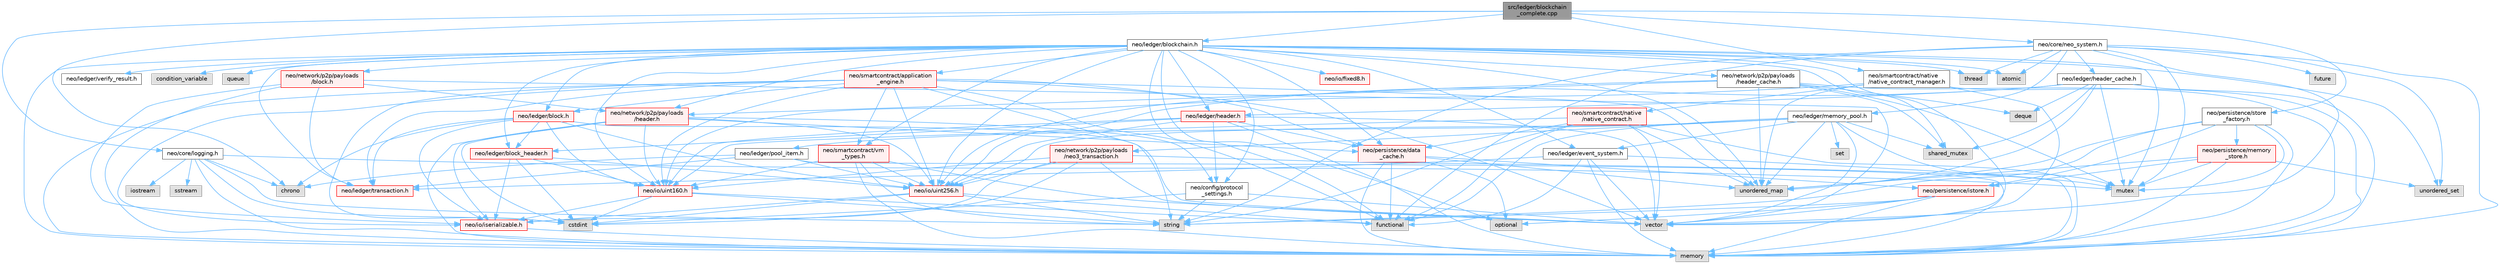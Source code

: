 digraph "src/ledger/blockchain_complete.cpp"
{
 // LATEX_PDF_SIZE
  bgcolor="transparent";
  edge [fontname=Helvetica,fontsize=10,labelfontname=Helvetica,labelfontsize=10];
  node [fontname=Helvetica,fontsize=10,shape=box,height=0.2,width=0.4];
  Node1 [id="Node000001",label="src/ledger/blockchain\l_complete.cpp",height=0.2,width=0.4,color="gray40", fillcolor="grey60", style="filled", fontcolor="black",tooltip=" "];
  Node1 -> Node2 [id="edge1_Node000001_Node000002",color="steelblue1",style="solid",tooltip=" "];
  Node2 [id="Node000002",label="neo/core/logging.h",height=0.2,width=0.4,color="grey40", fillcolor="white", style="filled",URL="$core_2logging_8h.html",tooltip=" "];
  Node2 -> Node3 [id="edge2_Node000002_Node000003",color="steelblue1",style="solid",tooltip=" "];
  Node3 [id="Node000003",label="chrono",height=0.2,width=0.4,color="grey60", fillcolor="#E0E0E0", style="filled",tooltip=" "];
  Node2 -> Node4 [id="edge3_Node000002_Node000004",color="steelblue1",style="solid",tooltip=" "];
  Node4 [id="Node000004",label="cstdint",height=0.2,width=0.4,color="grey60", fillcolor="#E0E0E0", style="filled",tooltip=" "];
  Node2 -> Node5 [id="edge4_Node000002_Node000005",color="steelblue1",style="solid",tooltip=" "];
  Node5 [id="Node000005",label="memory",height=0.2,width=0.4,color="grey60", fillcolor="#E0E0E0", style="filled",tooltip=" "];
  Node2 -> Node6 [id="edge5_Node000002_Node000006",color="steelblue1",style="solid",tooltip=" "];
  Node6 [id="Node000006",label="sstream",height=0.2,width=0.4,color="grey60", fillcolor="#E0E0E0", style="filled",tooltip=" "];
  Node2 -> Node7 [id="edge6_Node000002_Node000007",color="steelblue1",style="solid",tooltip=" "];
  Node7 [id="Node000007",label="string",height=0.2,width=0.4,color="grey60", fillcolor="#E0E0E0", style="filled",tooltip=" "];
  Node2 -> Node8 [id="edge7_Node000002_Node000008",color="steelblue1",style="solid",tooltip=" "];
  Node8 [id="Node000008",label="iostream",height=0.2,width=0.4,color="grey60", fillcolor="#E0E0E0", style="filled",tooltip=" "];
  Node2 -> Node9 [id="edge8_Node000002_Node000009",color="steelblue1",style="solid",tooltip=" "];
  Node9 [id="Node000009",label="mutex",height=0.2,width=0.4,color="grey60", fillcolor="#E0E0E0", style="filled",tooltip=" "];
  Node1 -> Node10 [id="edge9_Node000001_Node000010",color="steelblue1",style="solid",tooltip=" "];
  Node10 [id="Node000010",label="neo/core/neo_system.h",height=0.2,width=0.4,color="grey40", fillcolor="white", style="filled",URL="$core_2neo__system_8h.html",tooltip=" "];
  Node10 -> Node11 [id="edge10_Node000010_Node000011",color="steelblue1",style="solid",tooltip=" "];
  Node11 [id="Node000011",label="atomic",height=0.2,width=0.4,color="grey60", fillcolor="#E0E0E0", style="filled",tooltip=" "];
  Node10 -> Node12 [id="edge11_Node000010_Node000012",color="steelblue1",style="solid",tooltip=" "];
  Node12 [id="Node000012",label="functional",height=0.2,width=0.4,color="grey60", fillcolor="#E0E0E0", style="filled",tooltip=" "];
  Node10 -> Node13 [id="edge12_Node000010_Node000013",color="steelblue1",style="solid",tooltip=" "];
  Node13 [id="Node000013",label="future",height=0.2,width=0.4,color="grey60", fillcolor="#E0E0E0", style="filled",tooltip=" "];
  Node10 -> Node5 [id="edge13_Node000010_Node000005",color="steelblue1",style="solid",tooltip=" "];
  Node10 -> Node9 [id="edge14_Node000010_Node000009",color="steelblue1",style="solid",tooltip=" "];
  Node10 -> Node7 [id="edge15_Node000010_Node000007",color="steelblue1",style="solid",tooltip=" "];
  Node10 -> Node14 [id="edge16_Node000010_Node000014",color="steelblue1",style="solid",tooltip=" "];
  Node14 [id="Node000014",label="thread",height=0.2,width=0.4,color="grey60", fillcolor="#E0E0E0", style="filled",tooltip=" "];
  Node10 -> Node15 [id="edge17_Node000010_Node000015",color="steelblue1",style="solid",tooltip=" "];
  Node15 [id="Node000015",label="unordered_set",height=0.2,width=0.4,color="grey60", fillcolor="#E0E0E0", style="filled",tooltip=" "];
  Node10 -> Node16 [id="edge18_Node000010_Node000016",color="steelblue1",style="solid",tooltip=" "];
  Node16 [id="Node000016",label="vector",height=0.2,width=0.4,color="grey60", fillcolor="#E0E0E0", style="filled",tooltip=" "];
  Node10 -> Node17 [id="edge19_Node000010_Node000017",color="steelblue1",style="solid",tooltip=" "];
  Node17 [id="Node000017",label="neo/ledger/header_cache.h",height=0.2,width=0.4,color="grey40", fillcolor="white", style="filled",URL="$ledger_2header__cache_8h.html",tooltip=" "];
  Node17 -> Node18 [id="edge20_Node000017_Node000018",color="steelblue1",style="solid",tooltip=" "];
  Node18 [id="Node000018",label="neo/io/uint256.h",height=0.2,width=0.4,color="red", fillcolor="#FFF0F0", style="filled",URL="$uint256_8h.html",tooltip=" "];
  Node18 -> Node23 [id="edge21_Node000018_Node000023",color="steelblue1",style="solid",tooltip=" "];
  Node23 [id="Node000023",label="neo/io/iserializable.h",height=0.2,width=0.4,color="red", fillcolor="#FFF0F0", style="filled",URL="$iserializable_8h.html",tooltip=" "];
  Node23 -> Node5 [id="edge22_Node000023_Node000005",color="steelblue1",style="solid",tooltip=" "];
  Node18 -> Node4 [id="edge23_Node000018_Node000004",color="steelblue1",style="solid",tooltip=" "];
  Node18 -> Node12 [id="edge24_Node000018_Node000012",color="steelblue1",style="solid",tooltip=" "];
  Node18 -> Node7 [id="edge25_Node000018_Node000007",color="steelblue1",style="solid",tooltip=" "];
  Node17 -> Node26 [id="edge26_Node000017_Node000026",color="steelblue1",style="solid",tooltip=" "];
  Node26 [id="Node000026",label="neo/ledger/header.h",height=0.2,width=0.4,color="red", fillcolor="#FFF0F0", style="filled",URL="$ledger_2header_8h.html",tooltip=" "];
  Node26 -> Node27 [id="edge27_Node000026_Node000027",color="steelblue1",style="solid",tooltip=" "];
  Node27 [id="Node000027",label="neo/config/protocol\l_settings.h",height=0.2,width=0.4,color="grey40", fillcolor="white", style="filled",URL="$config_2protocol__settings_8h.html",tooltip=" "];
  Node27 -> Node4 [id="edge28_Node000027_Node000004",color="steelblue1",style="solid",tooltip=" "];
  Node27 -> Node7 [id="edge29_Node000027_Node000007",color="steelblue1",style="solid",tooltip=" "];
  Node27 -> Node16 [id="edge30_Node000027_Node000016",color="steelblue1",style="solid",tooltip=" "];
  Node26 -> Node28 [id="edge31_Node000026_Node000028",color="steelblue1",style="solid",tooltip=" "];
  Node28 [id="Node000028",label="neo/io/uint160.h",height=0.2,width=0.4,color="red", fillcolor="#FFF0F0", style="filled",URL="$uint160_8h.html",tooltip=" "];
  Node28 -> Node23 [id="edge32_Node000028_Node000023",color="steelblue1",style="solid",tooltip=" "];
  Node28 -> Node4 [id="edge33_Node000028_Node000004",color="steelblue1",style="solid",tooltip=" "];
  Node28 -> Node12 [id="edge34_Node000028_Node000012",color="steelblue1",style="solid",tooltip=" "];
  Node28 -> Node7 [id="edge35_Node000028_Node000007",color="steelblue1",style="solid",tooltip=" "];
  Node26 -> Node18 [id="edge36_Node000026_Node000018",color="steelblue1",style="solid",tooltip=" "];
  Node26 -> Node29 [id="edge37_Node000026_Node000029",color="steelblue1",style="solid",tooltip=" "];
  Node29 [id="Node000029",label="neo/ledger/block_header.h",height=0.2,width=0.4,color="red", fillcolor="#FFF0F0", style="filled",URL="$block__header_8h.html",tooltip=" "];
  Node29 -> Node23 [id="edge38_Node000029_Node000023",color="steelblue1",style="solid",tooltip=" "];
  Node29 -> Node28 [id="edge39_Node000029_Node000028",color="steelblue1",style="solid",tooltip=" "];
  Node29 -> Node18 [id="edge40_Node000029_Node000018",color="steelblue1",style="solid",tooltip=" "];
  Node29 -> Node4 [id="edge41_Node000029_Node000004",color="steelblue1",style="solid",tooltip=" "];
  Node26 -> Node62 [id="edge42_Node000026_Node000062",color="steelblue1",style="solid",tooltip=" "];
  Node62 [id="Node000062",label="neo/persistence/data\l_cache.h",height=0.2,width=0.4,color="red", fillcolor="#FFF0F0", style="filled",URL="$data__cache_8h.html",tooltip=" "];
  Node62 -> Node63 [id="edge43_Node000062_Node000063",color="steelblue1",style="solid",tooltip=" "];
  Node63 [id="Node000063",label="neo/persistence/istore.h",height=0.2,width=0.4,color="red", fillcolor="#FFF0F0", style="filled",URL="$istore_8h.html",tooltip=" "];
  Node63 -> Node5 [id="edge44_Node000063_Node000005",color="steelblue1",style="solid",tooltip=" "];
  Node63 -> Node64 [id="edge45_Node000063_Node000064",color="steelblue1",style="solid",tooltip=" "];
  Node64 [id="Node000064",label="optional",height=0.2,width=0.4,color="grey60", fillcolor="#E0E0E0", style="filled",tooltip=" "];
  Node63 -> Node7 [id="edge46_Node000063_Node000007",color="steelblue1",style="solid",tooltip=" "];
  Node63 -> Node16 [id="edge47_Node000063_Node000016",color="steelblue1",style="solid",tooltip=" "];
  Node62 -> Node12 [id="edge48_Node000062_Node000012",color="steelblue1",style="solid",tooltip=" "];
  Node62 -> Node5 [id="edge49_Node000062_Node000005",color="steelblue1",style="solid",tooltip=" "];
  Node62 -> Node64 [id="edge50_Node000062_Node000064",color="steelblue1",style="solid",tooltip=" "];
  Node62 -> Node48 [id="edge51_Node000062_Node000048",color="steelblue1",style="solid",tooltip=" "];
  Node48 [id="Node000048",label="unordered_map",height=0.2,width=0.4,color="grey60", fillcolor="#E0E0E0", style="filled",tooltip=" "];
  Node26 -> Node5 [id="edge52_Node000026_Node000005",color="steelblue1",style="solid",tooltip=" "];
  Node26 -> Node16 [id="edge53_Node000026_Node000016",color="steelblue1",style="solid",tooltip=" "];
  Node17 -> Node75 [id="edge54_Node000017_Node000075",color="steelblue1",style="solid",tooltip=" "];
  Node75 [id="Node000075",label="deque",height=0.2,width=0.4,color="grey60", fillcolor="#E0E0E0", style="filled",tooltip=" "];
  Node17 -> Node5 [id="edge55_Node000017_Node000005",color="steelblue1",style="solid",tooltip=" "];
  Node17 -> Node9 [id="edge56_Node000017_Node000009",color="steelblue1",style="solid",tooltip=" "];
  Node17 -> Node72 [id="edge57_Node000017_Node000072",color="steelblue1",style="solid",tooltip=" "];
  Node72 [id="Node000072",label="shared_mutex",height=0.2,width=0.4,color="grey60", fillcolor="#E0E0E0", style="filled",tooltip=" "];
  Node17 -> Node48 [id="edge58_Node000017_Node000048",color="steelblue1",style="solid",tooltip=" "];
  Node10 -> Node76 [id="edge59_Node000010_Node000076",color="steelblue1",style="solid",tooltip=" "];
  Node76 [id="Node000076",label="neo/ledger/memory_pool.h",height=0.2,width=0.4,color="grey40", fillcolor="white", style="filled",URL="$ledger_2memory__pool_8h.html",tooltip=" "];
  Node76 -> Node18 [id="edge60_Node000076_Node000018",color="steelblue1",style="solid",tooltip=" "];
  Node76 -> Node77 [id="edge61_Node000076_Node000077",color="steelblue1",style="solid",tooltip=" "];
  Node77 [id="Node000077",label="neo/ledger/event_system.h",height=0.2,width=0.4,color="grey40", fillcolor="white", style="filled",URL="$event__system_8h.html",tooltip=" "];
  Node77 -> Node12 [id="edge62_Node000077_Node000012",color="steelblue1",style="solid",tooltip=" "];
  Node77 -> Node5 [id="edge63_Node000077_Node000005",color="steelblue1",style="solid",tooltip=" "];
  Node77 -> Node9 [id="edge64_Node000077_Node000009",color="steelblue1",style="solid",tooltip=" "];
  Node77 -> Node16 [id="edge65_Node000077_Node000016",color="steelblue1",style="solid",tooltip=" "];
  Node77 -> Node78 [id="edge66_Node000077_Node000078",color="steelblue1",style="solid",tooltip=" "];
  Node78 [id="Node000078",label="neo/ledger/transaction.h",height=0.2,width=0.4,color="red", fillcolor="#FFF0F0", style="filled",URL="$ledger_2transaction_8h.html",tooltip=" "];
  Node76 -> Node91 [id="edge67_Node000076_Node000091",color="steelblue1",style="solid",tooltip=" "];
  Node91 [id="Node000091",label="neo/ledger/pool_item.h",height=0.2,width=0.4,color="grey40", fillcolor="white", style="filled",URL="$pool__item_8h.html",tooltip=" "];
  Node91 -> Node18 [id="edge68_Node000091_Node000018",color="steelblue1",style="solid",tooltip=" "];
  Node91 -> Node78 [id="edge69_Node000091_Node000078",color="steelblue1",style="solid",tooltip=" "];
  Node91 -> Node3 [id="edge70_Node000091_Node000003",color="steelblue1",style="solid",tooltip=" "];
  Node91 -> Node5 [id="edge71_Node000091_Node000005",color="steelblue1",style="solid",tooltip=" "];
  Node76 -> Node80 [id="edge72_Node000076_Node000080",color="steelblue1",style="solid",tooltip=" "];
  Node80 [id="Node000080",label="neo/network/p2p/payloads\l/neo3_transaction.h",height=0.2,width=0.4,color="red", fillcolor="#FFF0F0", style="filled",URL="$neo3__transaction_8h.html",tooltip=" "];
  Node80 -> Node23 [id="edge73_Node000080_Node000023",color="steelblue1",style="solid",tooltip=" "];
  Node80 -> Node28 [id="edge74_Node000080_Node000028",color="steelblue1",style="solid",tooltip=" "];
  Node80 -> Node18 [id="edge75_Node000080_Node000018",color="steelblue1",style="solid",tooltip=" "];
  Node80 -> Node4 [id="edge76_Node000080_Node000004",color="steelblue1",style="solid",tooltip=" "];
  Node80 -> Node5 [id="edge77_Node000080_Node000005",color="steelblue1",style="solid",tooltip=" "];
  Node80 -> Node16 [id="edge78_Node000080_Node000016",color="steelblue1",style="solid",tooltip=" "];
  Node76 -> Node12 [id="edge79_Node000076_Node000012",color="steelblue1",style="solid",tooltip=" "];
  Node76 -> Node9 [id="edge80_Node000076_Node000009",color="steelblue1",style="solid",tooltip=" "];
  Node76 -> Node92 [id="edge81_Node000076_Node000092",color="steelblue1",style="solid",tooltip=" "];
  Node92 [id="Node000092",label="set",height=0.2,width=0.4,color="grey60", fillcolor="#E0E0E0", style="filled",tooltip=" "];
  Node76 -> Node72 [id="edge82_Node000076_Node000072",color="steelblue1",style="solid",tooltip=" "];
  Node76 -> Node48 [id="edge83_Node000076_Node000048",color="steelblue1",style="solid",tooltip=" "];
  Node76 -> Node16 [id="edge84_Node000076_Node000016",color="steelblue1",style="solid",tooltip=" "];
  Node1 -> Node93 [id="edge85_Node000001_Node000093",color="steelblue1",style="solid",tooltip=" "];
  Node93 [id="Node000093",label="neo/ledger/blockchain.h",height=0.2,width=0.4,color="grey40", fillcolor="white", style="filled",URL="$blockchain_8h.html",tooltip=" "];
  Node93 -> Node94 [id="edge86_Node000093_Node000094",color="steelblue1",style="solid",tooltip=" "];
  Node94 [id="Node000094",label="neo/ledger/block.h",height=0.2,width=0.4,color="red", fillcolor="#FFF0F0", style="filled",URL="$ledger_2block_8h.html",tooltip=" "];
  Node94 -> Node23 [id="edge87_Node000094_Node000023",color="steelblue1",style="solid",tooltip=" "];
  Node94 -> Node28 [id="edge88_Node000094_Node000028",color="steelblue1",style="solid",tooltip=" "];
  Node94 -> Node18 [id="edge89_Node000094_Node000018",color="steelblue1",style="solid",tooltip=" "];
  Node94 -> Node29 [id="edge90_Node000094_Node000029",color="steelblue1",style="solid",tooltip=" "];
  Node94 -> Node78 [id="edge91_Node000094_Node000078",color="steelblue1",style="solid",tooltip=" "];
  Node94 -> Node3 [id="edge92_Node000094_Node000003",color="steelblue1",style="solid",tooltip=" "];
  Node94 -> Node16 [id="edge93_Node000094_Node000016",color="steelblue1",style="solid",tooltip=" "];
  Node93 -> Node29 [id="edge94_Node000093_Node000029",color="steelblue1",style="solid",tooltip=" "];
  Node93 -> Node77 [id="edge95_Node000093_Node000077",color="steelblue1",style="solid",tooltip=" "];
  Node93 -> Node26 [id="edge96_Node000093_Node000026",color="steelblue1",style="solid",tooltip=" "];
  Node93 -> Node78 [id="edge97_Node000093_Node000078",color="steelblue1",style="solid",tooltip=" "];
  Node93 -> Node95 [id="edge98_Node000093_Node000095",color="steelblue1",style="solid",tooltip=" "];
  Node95 [id="Node000095",label="neo/network/p2p/payloads\l/block.h",height=0.2,width=0.4,color="red", fillcolor="#FFF0F0", style="filled",URL="$network_2p2p_2payloads_2block_8h.html",tooltip=" "];
  Node95 -> Node23 [id="edge99_Node000095_Node000023",color="steelblue1",style="solid",tooltip=" "];
  Node95 -> Node78 [id="edge100_Node000095_Node000078",color="steelblue1",style="solid",tooltip=" "];
  Node95 -> Node96 [id="edge101_Node000095_Node000096",color="steelblue1",style="solid",tooltip=" "];
  Node96 [id="Node000096",label="neo/network/p2p/payloads\l/header.h",height=0.2,width=0.4,color="red", fillcolor="#FFF0F0", style="filled",URL="$network_2p2p_2payloads_2header_8h.html",tooltip=" "];
  Node96 -> Node27 [id="edge102_Node000096_Node000027",color="steelblue1",style="solid",tooltip=" "];
  Node96 -> Node23 [id="edge103_Node000096_Node000023",color="steelblue1",style="solid",tooltip=" "];
  Node96 -> Node28 [id="edge104_Node000096_Node000028",color="steelblue1",style="solid",tooltip=" "];
  Node96 -> Node18 [id="edge105_Node000096_Node000018",color="steelblue1",style="solid",tooltip=" "];
  Node96 -> Node62 [id="edge106_Node000096_Node000062",color="steelblue1",style="solid",tooltip=" "];
  Node96 -> Node4 [id="edge107_Node000096_Node000004",color="steelblue1",style="solid",tooltip=" "];
  Node96 -> Node5 [id="edge108_Node000096_Node000005",color="steelblue1",style="solid",tooltip=" "];
  Node95 -> Node5 [id="edge109_Node000095_Node000005",color="steelblue1",style="solid",tooltip=" "];
  Node95 -> Node16 [id="edge110_Node000095_Node000016",color="steelblue1",style="solid",tooltip=" "];
  Node93 -> Node96 [id="edge111_Node000093_Node000096",color="steelblue1",style="solid",tooltip=" "];
  Node93 -> Node97 [id="edge112_Node000093_Node000097",color="steelblue1",style="solid",tooltip=" "];
  Node97 [id="Node000097",label="neo/network/p2p/payloads\l/header_cache.h",height=0.2,width=0.4,color="grey40", fillcolor="white", style="filled",URL="$network_2p2p_2payloads_2header__cache_8h.html",tooltip=" "];
  Node97 -> Node18 [id="edge113_Node000097_Node000018",color="steelblue1",style="solid",tooltip=" "];
  Node97 -> Node96 [id="edge114_Node000097_Node000096",color="steelblue1",style="solid",tooltip=" "];
  Node97 -> Node75 [id="edge115_Node000097_Node000075",color="steelblue1",style="solid",tooltip=" "];
  Node97 -> Node5 [id="edge116_Node000097_Node000005",color="steelblue1",style="solid",tooltip=" "];
  Node97 -> Node9 [id="edge117_Node000097_Node000009",color="steelblue1",style="solid",tooltip=" "];
  Node97 -> Node72 [id="edge118_Node000097_Node000072",color="steelblue1",style="solid",tooltip=" "];
  Node97 -> Node48 [id="edge119_Node000097_Node000048",color="steelblue1",style="solid",tooltip=" "];
  Node93 -> Node27 [id="edge120_Node000093_Node000027",color="steelblue1",style="solid",tooltip=" "];
  Node93 -> Node31 [id="edge121_Node000093_Node000031",color="steelblue1",style="solid",tooltip=" "];
  Node31 [id="Node000031",label="neo/io/fixed8.h",height=0.2,width=0.4,color="red", fillcolor="#FFF0F0", style="filled",URL="$io_2fixed8_8h.html",tooltip=" "];
  Node93 -> Node28 [id="edge122_Node000093_Node000028",color="steelblue1",style="solid",tooltip=" "];
  Node93 -> Node18 [id="edge123_Node000093_Node000018",color="steelblue1",style="solid",tooltip=" "];
  Node93 -> Node98 [id="edge124_Node000093_Node000098",color="steelblue1",style="solid",tooltip=" "];
  Node98 [id="Node000098",label="neo/ledger/verify_result.h",height=0.2,width=0.4,color="grey40", fillcolor="white", style="filled",URL="$verify__result_8h.html",tooltip=" "];
  Node93 -> Node62 [id="edge125_Node000093_Node000062",color="steelblue1",style="solid",tooltip=" "];
  Node93 -> Node99 [id="edge126_Node000093_Node000099",color="steelblue1",style="solid",tooltip=" "];
  Node99 [id="Node000099",label="neo/smartcontract/application\l_engine.h",height=0.2,width=0.4,color="red", fillcolor="#FFF0F0", style="filled",URL="$application__engine_8h.html",tooltip=" "];
  Node99 -> Node23 [id="edge127_Node000099_Node000023",color="steelblue1",style="solid",tooltip=" "];
  Node99 -> Node28 [id="edge128_Node000099_Node000028",color="steelblue1",style="solid",tooltip=" "];
  Node99 -> Node18 [id="edge129_Node000099_Node000018",color="steelblue1",style="solid",tooltip=" "];
  Node99 -> Node94 [id="edge130_Node000099_Node000094",color="steelblue1",style="solid",tooltip=" "];
  Node99 -> Node78 [id="edge131_Node000099_Node000078",color="steelblue1",style="solid",tooltip=" "];
  Node99 -> Node62 [id="edge132_Node000099_Node000062",color="steelblue1",style="solid",tooltip=" "];
  Node99 -> Node119 [id="edge133_Node000099_Node000119",color="steelblue1",style="solid",tooltip=" "];
  Node119 [id="Node000119",label="neo/smartcontract/vm\l_types.h",height=0.2,width=0.4,color="red", fillcolor="#FFF0F0", style="filled",URL="$vm__types_8h.html",tooltip=" "];
  Node119 -> Node28 [id="edge134_Node000119_Node000028",color="steelblue1",style="solid",tooltip=" "];
  Node119 -> Node18 [id="edge135_Node000119_Node000018",color="steelblue1",style="solid",tooltip=" "];
  Node119 -> Node5 [id="edge136_Node000119_Node000005",color="steelblue1",style="solid",tooltip=" "];
  Node119 -> Node7 [id="edge137_Node000119_Node000007",color="steelblue1",style="solid",tooltip=" "];
  Node119 -> Node16 [id="edge138_Node000119_Node000016",color="steelblue1",style="solid",tooltip=" "];
  Node99 -> Node4 [id="edge139_Node000099_Node000004",color="steelblue1",style="solid",tooltip=" "];
  Node99 -> Node12 [id="edge140_Node000099_Node000012",color="steelblue1",style="solid",tooltip=" "];
  Node99 -> Node5 [id="edge141_Node000099_Node000005",color="steelblue1",style="solid",tooltip=" "];
  Node99 -> Node7 [id="edge142_Node000099_Node000007",color="steelblue1",style="solid",tooltip=" "];
  Node99 -> Node48 [id="edge143_Node000099_Node000048",color="steelblue1",style="solid",tooltip=" "];
  Node99 -> Node16 [id="edge144_Node000099_Node000016",color="steelblue1",style="solid",tooltip=" "];
  Node93 -> Node119 [id="edge145_Node000093_Node000119",color="steelblue1",style="solid",tooltip=" "];
  Node93 -> Node11 [id="edge146_Node000093_Node000011",color="steelblue1",style="solid",tooltip=" "];
  Node93 -> Node120 [id="edge147_Node000093_Node000120",color="steelblue1",style="solid",tooltip=" "];
  Node120 [id="Node000120",label="condition_variable",height=0.2,width=0.4,color="grey60", fillcolor="#E0E0E0", style="filled",tooltip=" "];
  Node93 -> Node12 [id="edge148_Node000093_Node000012",color="steelblue1",style="solid",tooltip=" "];
  Node93 -> Node5 [id="edge149_Node000093_Node000005",color="steelblue1",style="solid",tooltip=" "];
  Node93 -> Node9 [id="edge150_Node000093_Node000009",color="steelblue1",style="solid",tooltip=" "];
  Node93 -> Node64 [id="edge151_Node000093_Node000064",color="steelblue1",style="solid",tooltip=" "];
  Node93 -> Node121 [id="edge152_Node000093_Node000121",color="steelblue1",style="solid",tooltip=" "];
  Node121 [id="Node000121",label="queue",height=0.2,width=0.4,color="grey60", fillcolor="#E0E0E0", style="filled",tooltip=" "];
  Node93 -> Node72 [id="edge153_Node000093_Node000072",color="steelblue1",style="solid",tooltip=" "];
  Node93 -> Node14 [id="edge154_Node000093_Node000014",color="steelblue1",style="solid",tooltip=" "];
  Node93 -> Node48 [id="edge155_Node000093_Node000048",color="steelblue1",style="solid",tooltip=" "];
  Node93 -> Node15 [id="edge156_Node000093_Node000015",color="steelblue1",style="solid",tooltip=" "];
  Node93 -> Node16 [id="edge157_Node000093_Node000016",color="steelblue1",style="solid",tooltip=" "];
  Node1 -> Node122 [id="edge158_Node000001_Node000122",color="steelblue1",style="solid",tooltip=" "];
  Node122 [id="Node000122",label="neo/persistence/store\l_factory.h",height=0.2,width=0.4,color="grey40", fillcolor="white", style="filled",URL="$store__factory_8h.html",tooltip=" "];
  Node122 -> Node63 [id="edge159_Node000122_Node000063",color="steelblue1",style="solid",tooltip=" "];
  Node122 -> Node123 [id="edge160_Node000122_Node000123",color="steelblue1",style="solid",tooltip=" "];
  Node123 [id="Node000123",label="neo/persistence/memory\l_store.h",height=0.2,width=0.4,color="red", fillcolor="#FFF0F0", style="filled",URL="$memory__store_8h.html",tooltip=" "];
  Node123 -> Node63 [id="edge161_Node000123_Node000063",color="steelblue1",style="solid",tooltip=" "];
  Node123 -> Node5 [id="edge162_Node000123_Node000005",color="steelblue1",style="solid",tooltip=" "];
  Node123 -> Node9 [id="edge163_Node000123_Node000009",color="steelblue1",style="solid",tooltip=" "];
  Node123 -> Node48 [id="edge164_Node000123_Node000048",color="steelblue1",style="solid",tooltip=" "];
  Node123 -> Node15 [id="edge165_Node000123_Node000015",color="steelblue1",style="solid",tooltip=" "];
  Node122 -> Node5 [id="edge166_Node000122_Node000005",color="steelblue1",style="solid",tooltip=" "];
  Node122 -> Node9 [id="edge167_Node000122_Node000009",color="steelblue1",style="solid",tooltip=" "];
  Node122 -> Node7 [id="edge168_Node000122_Node000007",color="steelblue1",style="solid",tooltip=" "];
  Node122 -> Node48 [id="edge169_Node000122_Node000048",color="steelblue1",style="solid",tooltip=" "];
  Node1 -> Node124 [id="edge170_Node000001_Node000124",color="steelblue1",style="solid",tooltip=" "];
  Node124 [id="Node000124",label="neo/smartcontract/native\l/native_contract_manager.h",height=0.2,width=0.4,color="grey40", fillcolor="white", style="filled",URL="$native__contract__manager_8h.html",tooltip=" "];
  Node124 -> Node28 [id="edge171_Node000124_Node000028",color="steelblue1",style="solid",tooltip=" "];
  Node124 -> Node125 [id="edge172_Node000124_Node000125",color="steelblue1",style="solid",tooltip=" "];
  Node125 [id="Node000125",label="neo/smartcontract/native\l/native_contract.h",height=0.2,width=0.4,color="red", fillcolor="#FFF0F0", style="filled",URL="$native_2native__contract_8h.html",tooltip=" "];
  Node125 -> Node28 [id="edge173_Node000125_Node000028",color="steelblue1",style="solid",tooltip=" "];
  Node125 -> Node62 [id="edge174_Node000125_Node000062",color="steelblue1",style="solid",tooltip=" "];
  Node125 -> Node12 [id="edge175_Node000125_Node000012",color="steelblue1",style="solid",tooltip=" "];
  Node125 -> Node5 [id="edge176_Node000125_Node000005",color="steelblue1",style="solid",tooltip=" "];
  Node125 -> Node7 [id="edge177_Node000125_Node000007",color="steelblue1",style="solid",tooltip=" "];
  Node125 -> Node48 [id="edge178_Node000125_Node000048",color="steelblue1",style="solid",tooltip=" "];
  Node125 -> Node16 [id="edge179_Node000125_Node000016",color="steelblue1",style="solid",tooltip=" "];
  Node124 -> Node5 [id="edge180_Node000124_Node000005",color="steelblue1",style="solid",tooltip=" "];
  Node124 -> Node48 [id="edge181_Node000124_Node000048",color="steelblue1",style="solid",tooltip=" "];
  Node124 -> Node16 [id="edge182_Node000124_Node000016",color="steelblue1",style="solid",tooltip=" "];
  Node1 -> Node3 [id="edge183_Node000001_Node000003",color="steelblue1",style="solid",tooltip=" "];
}
